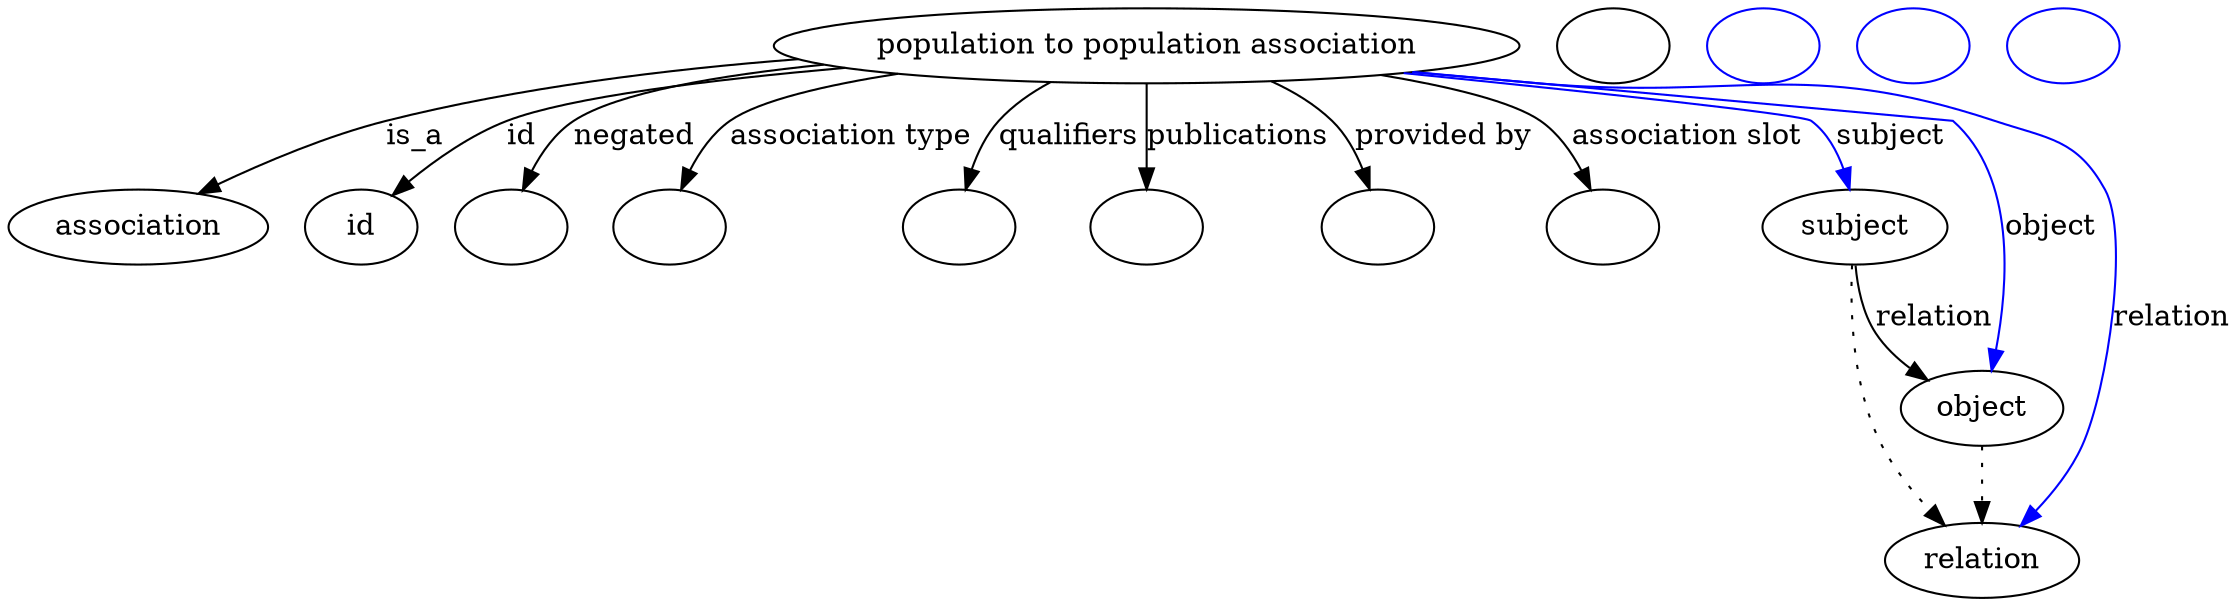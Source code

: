 digraph {
	graph [bb="0,0,897.4,281"];
	node [label="\N"];
	"population to population association"	 [height=0.5,
		label="population to population association",
		pos="470.4,263",
		width=3.8491];
	association	 [height=0.5,
		pos="49.402,177",
		width=1.3723];
	"population to population association" -> association	 [label=is_a,
		lp="181.68,220",
		pos="e,78.318,191.65 343.94,255.6 289.7,250.44 226.02,241.72 169.85,227 141.36,219.53 110.73,206.74 87.481,195.97"];
	id	 [height=0.5,
		pos="143.4,177",
		width=0.75];
	"population to population association" -> id	 [color=black,
		label=id,
		lp="229.85,220",
		pos="e,160.74,190.8 362.59,251.69 308.39,245.12 248.93,236.32 223.51,227 203.95,219.83 184.07,207.46 169.01,196.82",
		style=solid];
	negated	 [color=black,
		height=0.5,
		label="",
		pos="215.4,177",
		width=0.75];
	"population to population association" -> negated	 [color=black,
		label=negated,
		lp="276.17,220",
		pos="e,224.12,194.12 359.9,252.13 316.3,246.31 272.26,238.02 253.87,227 244.05,221.11 235.83,211.69 229.54,202.61",
		style=solid];
	"association type"	 [color=black,
		height=0.5,
		label="",
		pos="287.4,177",
		width=0.75];
	"population to population association" -> "association type"	 [color=black,
		label="association type",
		lp="358.31,220",
		pos="e,292.12,194.77 380.46,249.27 351.49,243.42 323.93,235.88 312.59,227 305.14,221.17 299.71,212.54 295.85,204.08",
		style=solid];
	qualifiers	 [color=black,
		height=0.5,
		label="",
		pos="395.4,177",
		width=0.75];
	"population to population association" -> qualifiers	 [color=black,
		label=qualifiers,
		lp="440.45,220",
		pos="e,399.24,195.08 435.57,245.55 427.79,240.41 420.13,234.19 414.3,227 409.04,220.51 405.14,212.4 402.3,204.62",
		style=solid];
	publications	 [color=black,
		height=0.5,
		label="",
		pos="470.4,177",
		width=0.75];
	"population to population association" -> publications	 [color=black,
		label=publications,
		lp="504.62,220",
		pos="e,470.4,195.21 470.4,244.76 470.4,233.36 470.4,218.43 470.4,205.49",
		style=solid];
	"provided by"	 [color=black,
		height=0.5,
		label="",
		pos="561.4,177",
		width=0.75];
	"population to population association" -> "provided by"	 [color=black,
		label="provided by",
		lp="583.03,220",
		pos="e,556.78,194.87 514.36,245.76 523.45,240.72 532.39,234.5 539.4,227 545.39,220.6 549.92,212.3 553.27,204.32",
		style=solid];
	"association slot"	 [color=black,
		height=0.5,
		label="",
		pos="651.4,177",
		width=0.75];
	"population to population association" -> "association slot"	 [color=black,
		label="association slot",
		lp="677.37,220",
		pos="e,644.55,194.78 554.31,248.62 582.24,242.63 609.11,235.16 620.4,227 628.55,221.11 635.01,212.36 639.88,203.82",
		style=solid];
	subject	 [height=0.5,
		pos="744.4,177",
		width=0.97656];
	"population to population association" -> subject	 [color=blue,
		label=subject,
		lp="755.23,220",
		pos="e,741.82,194.97 568.3,250.26 638.48,240.94 721.19,229.52 724.4,227 731.48,221.44 736.07,212.99 739.03,204.6",
		style=solid];
	object	 [height=0.5,
		pos="799.4,91",
		width=0.88096];
	"population to population association" -> object	 [color=blue,
		label=object,
		lp="824.51,177",
		pos="e,803.24,109.02 571.1,250.62 586.92,248.71 603.1,246.79 618.4,245 654.16,240.83 751.96,250.3 779.4,227 809.96,201.05 809.03,150.58 \
804.77,118.96",
		style=solid];
	relation	 [height=0.5,
		pos="799.4,18",
		width=1.031];
	"population to population association" -> relation	 [color=blue,
		label=relation,
		lp="871.78,134",
		pos="e,815.57,34.283 570.68,250.5 586.63,248.6 602.97,246.71 618.4,245 698.75,236.12 723.56,254.98 799.4,227 822.77,218.38 833.87,217.07 \
845.4,195 854.07,178.4 853.56,109.12 840.4,73 836.34,61.862 829.24,51.071 822.08,42.041",
		style=solid];
	association_id	 [color=black,
		height=0.5,
		label="",
		pos="654.4,263",
		width=0.75];
	subject -> object	 [label=relation,
		lp="780.78,134",
		pos="e,778.89,105.22 747,158.86 749.03,148.88 752.58,136.62 758.64,127 762.08,121.55 766.58,116.45 771.33,111.89"];
	subject -> relation	 [pos="e,783.79,34.504 743.97,158.94 744.1,137.58 746.33,101.32 758.4,73 763.05,62.095 770.28,51.356 777.38,42.302",
		style=dotted];
	"population to population association subject"	 [color=blue,
		height=0.5,
		label="",
		pos="726.4,263",
		width=0.75];
	object -> relation	 [pos="e,799.4,36.09 799.4,72.955 799.4,64.883 799.4,55.176 799.4,46.182",
		style=dotted];
	"population to population association object"	 [color=blue,
		height=0.5,
		label="",
		pos="798.4,263",
		width=0.75];
	"population to population association relation"	 [color=blue,
		height=0.5,
		label="",
		pos="870.4,263",
		width=0.75];
}
